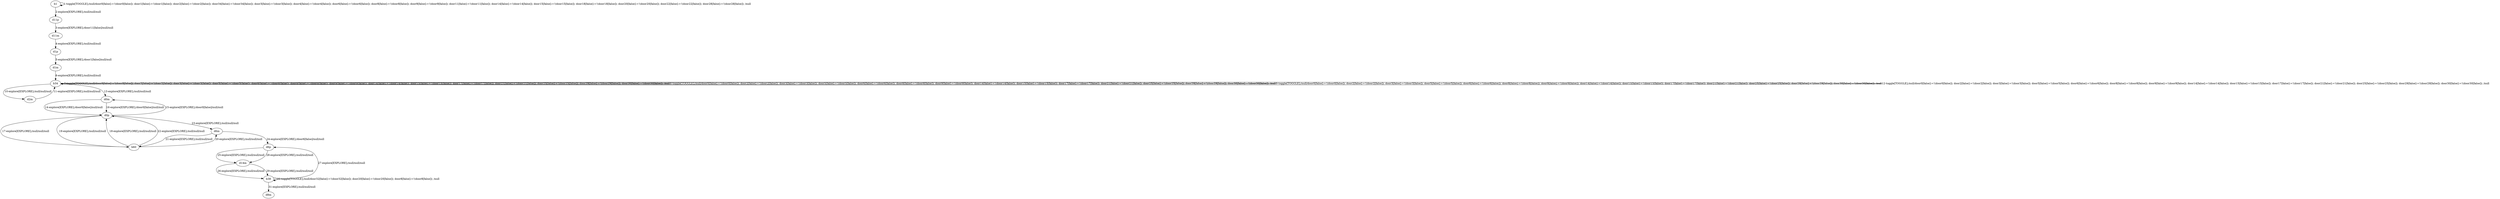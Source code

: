 # Total number of goals covered by this test: 2
# d6m --> b60
# b60 --> d0p

digraph g {
"b1" -> "b1" [label = "1-toggle[TOGGLE];/null/door0[false]:=!(door0[false]); door1[false]:=!(door1[false]); door2[false]:=!(door2[false]); door34[false]:=!(door34[false]); door3[false]:=!(door3[false]); door4[false]:=!(door4[false]); door6[false]:=!(door6[false]); door8[false]:=!(door8[false]); door9[false]:=!(door9[false]); door11[false]:=!(door11[false]); door14[false]:=!(door14[false]); door15[false]:=!(door15[false]); door18[false]:=!(door18[false]); door20[false]:=!(door20[false]); door22[false]:=!(door22[false]); door28[false]:=!(door28[false]); /null"];
"b1" -> "d11p" [label = "2-explore[EXPLORE];/null/null/null"];
"d11p" -> "d11m" [label = "3-explore[EXPLORE];/door11[false]/null/null"];
"d11m" -> "d1p" [label = "4-explore[EXPLORE];/null/null/null"];
"d1p" -> "d1m" [label = "5-explore[EXPLORE];/door1[false]/null/null"];
"d1m" -> "b34" [label = "6-explore[EXPLORE];/null/null/null"];
"b34" -> "b34" [label = "7-toggle[TOGGLE];/null/door0[false]:=!(door0[false]); door2[false]:=!(door2[false]); door3[false]:=!(door3[false]); door5[false]:=!(door5[false]); door6[false]:=!(door6[false]); door8[false]:=!(door8[false]); door9[false]:=!(door9[false]); door14[false]:=!(door14[false]); door15[false]:=!(door15[false]); door17[false]:=!(door17[false]); door21[false]:=!(door21[false]); door25[false]:=!(door25[false]); door29[false]:=!(door29[false]); door30[false]:=!(door30[false]); /null"];
"b34" -> "b34" [label = "8-toggle[TOGGLE];/null/door0[false]:=!(door0[false]); door2[false]:=!(door2[false]); door3[false]:=!(door3[false]); door5[false]:=!(door5[false]); door6[false]:=!(door6[false]); door8[false]:=!(door8[false]); door9[false]:=!(door9[false]); door14[false]:=!(door14[false]); door15[false]:=!(door15[false]); door17[false]:=!(door17[false]); door21[false]:=!(door21[false]); door25[false]:=!(door25[false]); door29[false]:=!(door29[false]); door30[false]:=!(door30[false]); /null"];
"b34" -> "b34" [label = "9-toggle[TOGGLE];/null/door0[false]:=!(door0[false]); door2[false]:=!(door2[false]); door3[false]:=!(door3[false]); door5[false]:=!(door5[false]); door6[false]:=!(door6[false]); door8[false]:=!(door8[false]); door9[false]:=!(door9[false]); door14[false]:=!(door14[false]); door15[false]:=!(door15[false]); door17[false]:=!(door17[false]); door21[false]:=!(door21[false]); door25[false]:=!(door25[false]); door29[false]:=!(door29[false]); door30[false]:=!(door30[false]); /null"];
"b34" -> "d2m" [label = "10-explore[EXPLORE];/null/null/null"];
"d2m" -> "b34" [label = "11-explore[EXPLORE];/null/null/null"];
"b34" -> "b34" [label = "12-toggle[TOGGLE];/null/door0[false]:=!(door0[false]); door2[false]:=!(door2[false]); door3[false]:=!(door3[false]); door5[false]:=!(door5[false]); door6[false]:=!(door6[false]); door8[false]:=!(door8[false]); door9[false]:=!(door9[false]); door14[false]:=!(door14[false]); door15[false]:=!(door15[false]); door17[false]:=!(door17[false]); door21[false]:=!(door21[false]); door25[false]:=!(door25[false]); door29[false]:=!(door29[false]); door30[false]:=!(door30[false]); /null"];
"b34" -> "d0m" [label = "13-explore[EXPLORE];/null/null/null"];
"d0m" -> "d0p" [label = "14-explore[EXPLORE];/door0[false]/null/null"];
"d0p" -> "d0m" [label = "15-explore[EXPLORE];/door0[false]/null/null"];
"d0m" -> "d0p" [label = "16-explore[EXPLORE];/door0[false]/null/null"];
"d0p" -> "b60" [label = "17-explore[EXPLORE];/null/null/null"];
"b60" -> "d0p" [label = "18-explore[EXPLORE];/null/null/null"];
"d0p" -> "b60" [label = "19-explore[EXPLORE];/null/null/null"];
"b60" -> "d6m" [label = "20-explore[EXPLORE];/null/null/null"];
"d6m" -> "b60" [label = "21-explore[EXPLORE];/null/null/null"];
"b60" -> "d0p" [label = "22-explore[EXPLORE];/null/null/null"];
"d0p" -> "d6m" [label = "23-explore[EXPLORE];/null/null/null"];
"d6m" -> "d6p" [label = "24-explore[EXPLORE];/door6[false]/null/null"];
"d6p" -> "d14m" [label = "25-explore[EXPLORE];/null/null/null"];
"d14m" -> "b38" [label = "26-explore[EXPLORE];/null/null/null"];
"b38" -> "d6p" [label = "27-explore[EXPLORE];/null/null/null"];
"d6p" -> "d14m" [label = "28-explore[EXPLORE];/null/null/null"];
"d14m" -> "b38" [label = "29-explore[EXPLORE];/null/null/null"];
"b38" -> "b38" [label = "30-toggle[TOGGLE];/null/door32[false]:=!(door32[false]); door20[false]:=!(door20[false]); door8[false]:=!(door8[false]); /null"];
"b38" -> "d8m" [label = "31-explore[EXPLORE];/null/null/null"];
}